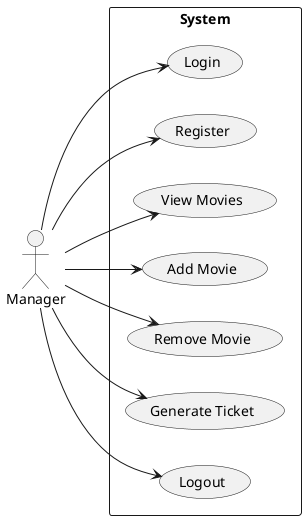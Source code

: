 @startuml manager
left to right direction
actor Manager
rectangle "System" as system {
  (Login)
  (Register)
  (View Movies)
  (Add Movie)
  (Remove Movie)
  (Generate Ticket)
  (Logout)
}
Manager --> (Login)
Manager --> (Register)
Manager --> (View Movies)
Manager --> (Add Movie)
Manager --> (Remove Movie)
Manager --> (Generate Ticket)
Manager --> (Logout)
@enduml